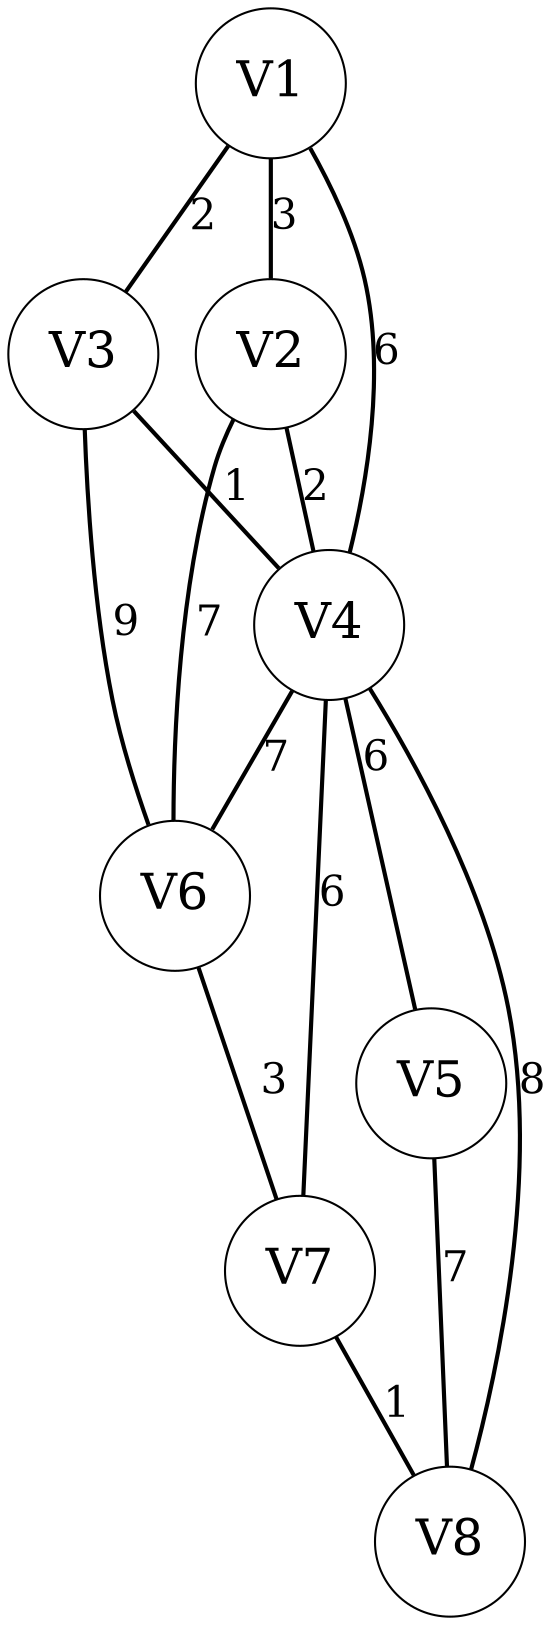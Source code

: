 graph "grafo" {
node [width=1.0,height=1.0];
N1 [label="V1",fontsize=24];
N2 [label="V2",fontsize=24];
N3 [label="V3",fontsize=24];
N4 [label="V4",fontsize=24];
N5 [label="V5",fontsize=24];
N6 [label="V6",fontsize=24];
N7 [label="V7",fontsize=24];
N8 [label="V8",fontsize=24];
N1 -- N2 [label=3,weight=1,style="setlinewidth(2.0)",fontsize=20];
N1 -- N3 [label=2,weight=1,style="setlinewidth(2.0)",fontsize=20];
N1 -- N4 [label=6,weight=1,style="setlinewidth(2.0)",fontsize=20];
N2 -- N4 [label=2,weight=1,style="setlinewidth(2.0)",fontsize=20];
N2 -- N6 [label=7,weight=1,style="setlinewidth(2.0)",fontsize=20];
N3 -- N4 [label=1,weight=1,style="setlinewidth(2.0)",fontsize=20];
N3 -- N6 [label=9,weight=1,style="setlinewidth(2.0)",fontsize=20];
N4 -- N5 [label=6,weight=1,style="setlinewidth(2.0)",fontsize=20];
N4 -- N6 [label=7,weight=1,style="setlinewidth(2.0)",fontsize=20];
N4 -- N7 [label=6,weight=1,style="setlinewidth(2.0)",fontsize=20];
N4 -- N8 [label=8,weight=1,style="setlinewidth(2.0)",fontsize=20];
N5 -- N8 [label=7,weight=1,style="setlinewidth(2.0)",fontsize=20];
N6 -- N7 [label=3,weight=1,style="setlinewidth(2.0)",fontsize=20];
N7 -- N8 [label=1,weight=1,style="setlinewidth(2.0)",fontsize=20];
}
